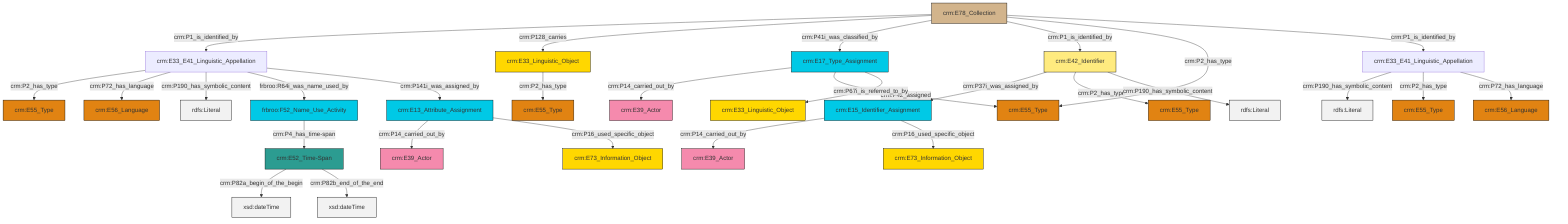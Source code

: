 graph TD
classDef Literal fill:#f2f2f2,stroke:#000000;
classDef CRM_Entity fill:#FFFFFF,stroke:#000000;
classDef Temporal_Entity fill:#00C9E6, stroke:#000000;
classDef Type fill:#E18312, stroke:#000000;
classDef Time-Span fill:#2C9C91, stroke:#000000;
classDef Appellation fill:#FFEB7F, stroke:#000000;
classDef Place fill:#008836, stroke:#000000;
classDef Persistent_Item fill:#B266B2, stroke:#000000;
classDef Conceptual_Object fill:#FFD700, stroke:#000000;
classDef Physical_Thing fill:#D2B48C, stroke:#000000;
classDef Actor fill:#f58aad, stroke:#000000;
classDef PC_Classes fill:#4ce600, stroke:#000000;
classDef Multi fill:#cccccc,stroke:#000000;

2["crm:E33_Linguistic_Object"]:::Conceptual_Object -->|crm:P2_has_type| 0["crm:E55_Type"]:::Type
3["crm:E33_E41_Linguistic_Appellation"]:::Default -->|crm:P2_has_type| 4["crm:E55_Type"]:::Type
22["crm:E13_Attribute_Assignment"]:::Temporal_Entity -->|crm:P14_carried_out_by| 23["crm:E39_Actor"]:::Actor
13["crm:E15_Identifier_Assignment"]:::Temporal_Entity -->|crm:P14_carried_out_by| 7["crm:E39_Actor"]:::Actor
24["frbroo:F52_Name_Use_Activity"]:::Temporal_Entity -->|crm:P4_has_time-span| 17["crm:E52_Time-Span"]:::Time-Span
17["crm:E52_Time-Span"]:::Time-Span -->|crm:P82a_begin_of_the_begin| 25[xsd:dateTime]:::Literal
22["crm:E13_Attribute_Assignment"]:::Temporal_Entity -->|crm:P16_used_specific_object| 9["crm:E73_Information_Object"]:::Conceptual_Object
5["crm:E78_Collection"]:::Physical_Thing -->|crm:P1_is_identified_by| 3["crm:E33_E41_Linguistic_Appellation"]:::Default
20["crm:E17_Type_Assignment"]:::Temporal_Entity -->|crm:P14_carried_out_by| 26["crm:E39_Actor"]:::Actor
15["crm:E33_E41_Linguistic_Appellation"]:::Default -->|crm:P190_has_symbolic_content| 29[rdfs:Literal]:::Literal
13["crm:E15_Identifier_Assignment"]:::Temporal_Entity -->|crm:P16_used_specific_object| 30["crm:E73_Information_Object"]:::Conceptual_Object
20["crm:E17_Type_Assignment"]:::Temporal_Entity -->|crm:P42_assigned| 31["crm:E55_Type"]:::Type
3["crm:E33_E41_Linguistic_Appellation"]:::Default -->|crm:P72_has_language| 27["crm:E56_Language"]:::Type
15["crm:E33_E41_Linguistic_Appellation"]:::Default -->|crm:P2_has_type| 11["crm:E55_Type"]:::Type
5["crm:E78_Collection"]:::Physical_Thing -->|crm:P128_carries| 2["crm:E33_Linguistic_Object"]:::Conceptual_Object
33["crm:E42_Identifier"]:::Appellation -->|crm:P37i_was_assigned_by| 13["crm:E15_Identifier_Assignment"]:::Temporal_Entity
5["crm:E78_Collection"]:::Physical_Thing -->|crm:P41i_was_classified_by| 20["crm:E17_Type_Assignment"]:::Temporal_Entity
17["crm:E52_Time-Span"]:::Time-Span -->|crm:P82b_end_of_the_end| 38[xsd:dateTime]:::Literal
33["crm:E42_Identifier"]:::Appellation -->|crm:P2_has_type| 40["crm:E55_Type"]:::Type
5["crm:E78_Collection"]:::Physical_Thing -->|crm:P1_is_identified_by| 33["crm:E42_Identifier"]:::Appellation
5["crm:E78_Collection"]:::Physical_Thing -->|crm:P2_has_type| 31["crm:E55_Type"]:::Type
3["crm:E33_E41_Linguistic_Appellation"]:::Default -->|crm:P190_has_symbolic_content| 42[rdfs:Literal]:::Literal
3["crm:E33_E41_Linguistic_Appellation"]:::Default -->|frbroo:R64i_was_name_used_by| 24["frbroo:F52_Name_Use_Activity"]:::Temporal_Entity
33["crm:E42_Identifier"]:::Appellation -->|crm:P190_has_symbolic_content| 46[rdfs:Literal]:::Literal
20["crm:E17_Type_Assignment"]:::Temporal_Entity -->|crm:P67i_is_referred_to_by| 35["crm:E33_Linguistic_Object"]:::Conceptual_Object
3["crm:E33_E41_Linguistic_Appellation"]:::Default -->|crm:P141i_was_assigned_by| 22["crm:E13_Attribute_Assignment"]:::Temporal_Entity
5["crm:E78_Collection"]:::Physical_Thing -->|crm:P1_is_identified_by| 15["crm:E33_E41_Linguistic_Appellation"]:::Default
15["crm:E33_E41_Linguistic_Appellation"]:::Default -->|crm:P72_has_language| 48["crm:E56_Language"]:::Type